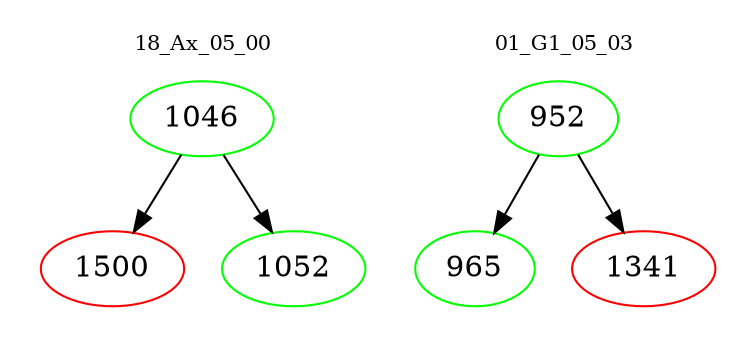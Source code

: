 digraph{
subgraph cluster_0 {
color = white
label = "18_Ax_05_00";
fontsize=10;
T0_1046 [label="1046", color="green"]
T0_1046 -> T0_1500 [color="black"]
T0_1500 [label="1500", color="red"]
T0_1046 -> T0_1052 [color="black"]
T0_1052 [label="1052", color="green"]
}
subgraph cluster_1 {
color = white
label = "01_G1_05_03";
fontsize=10;
T1_952 [label="952", color="green"]
T1_952 -> T1_965 [color="black"]
T1_965 [label="965", color="green"]
T1_952 -> T1_1341 [color="black"]
T1_1341 [label="1341", color="red"]
}
}
